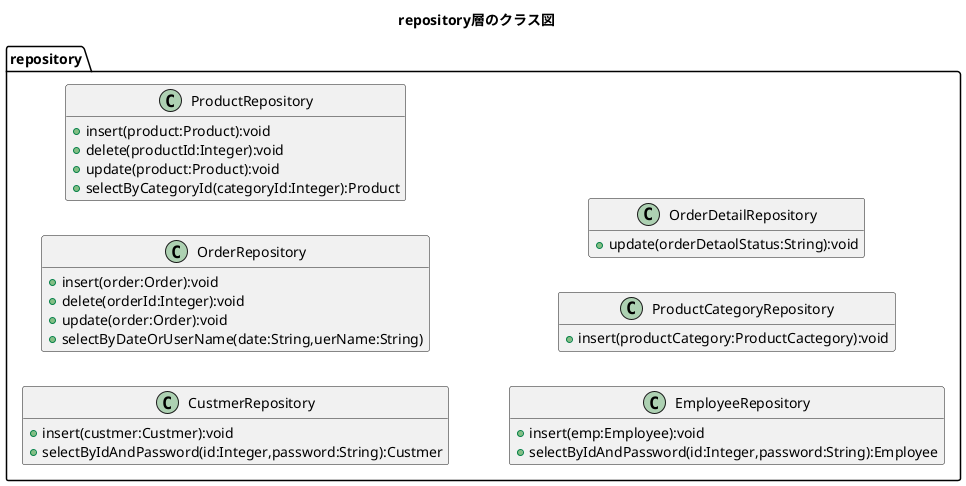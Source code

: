 @startuml
title repository層のクラス図
hide empty members
left to right direction

package repository{
    class CustmerRepository{
        +insert(custmer:Custmer):void
        +selectByIdAndPassword(id:Integer,password:String):Custmer
    }

    class OrderRepository{
        +insert(order:Order):void
        +delete(orderId:Integer):void
        +update(order:Order):void
        +selectByDateOrUserName(date:String,uerName:String)
    }

    class ProductRepository{
        +insert(product:Product):void
        +delete(productId:Integer):void
        +update(product:Product):void
        +selectByCategoryId(categoryId:Integer):Product
    }

    class EmployeeRepository{
        +insert(emp:Employee):void
        +selectByIdAndPassword(id:Integer,password:String):Employee
    }

    class ProductCategoryRepository{
        +insert(productCategory:ProductCactegory):void
    }

    class OrderDetailRepository{
        +update(orderDetaolStatus:String):void
    }
}
@enduml